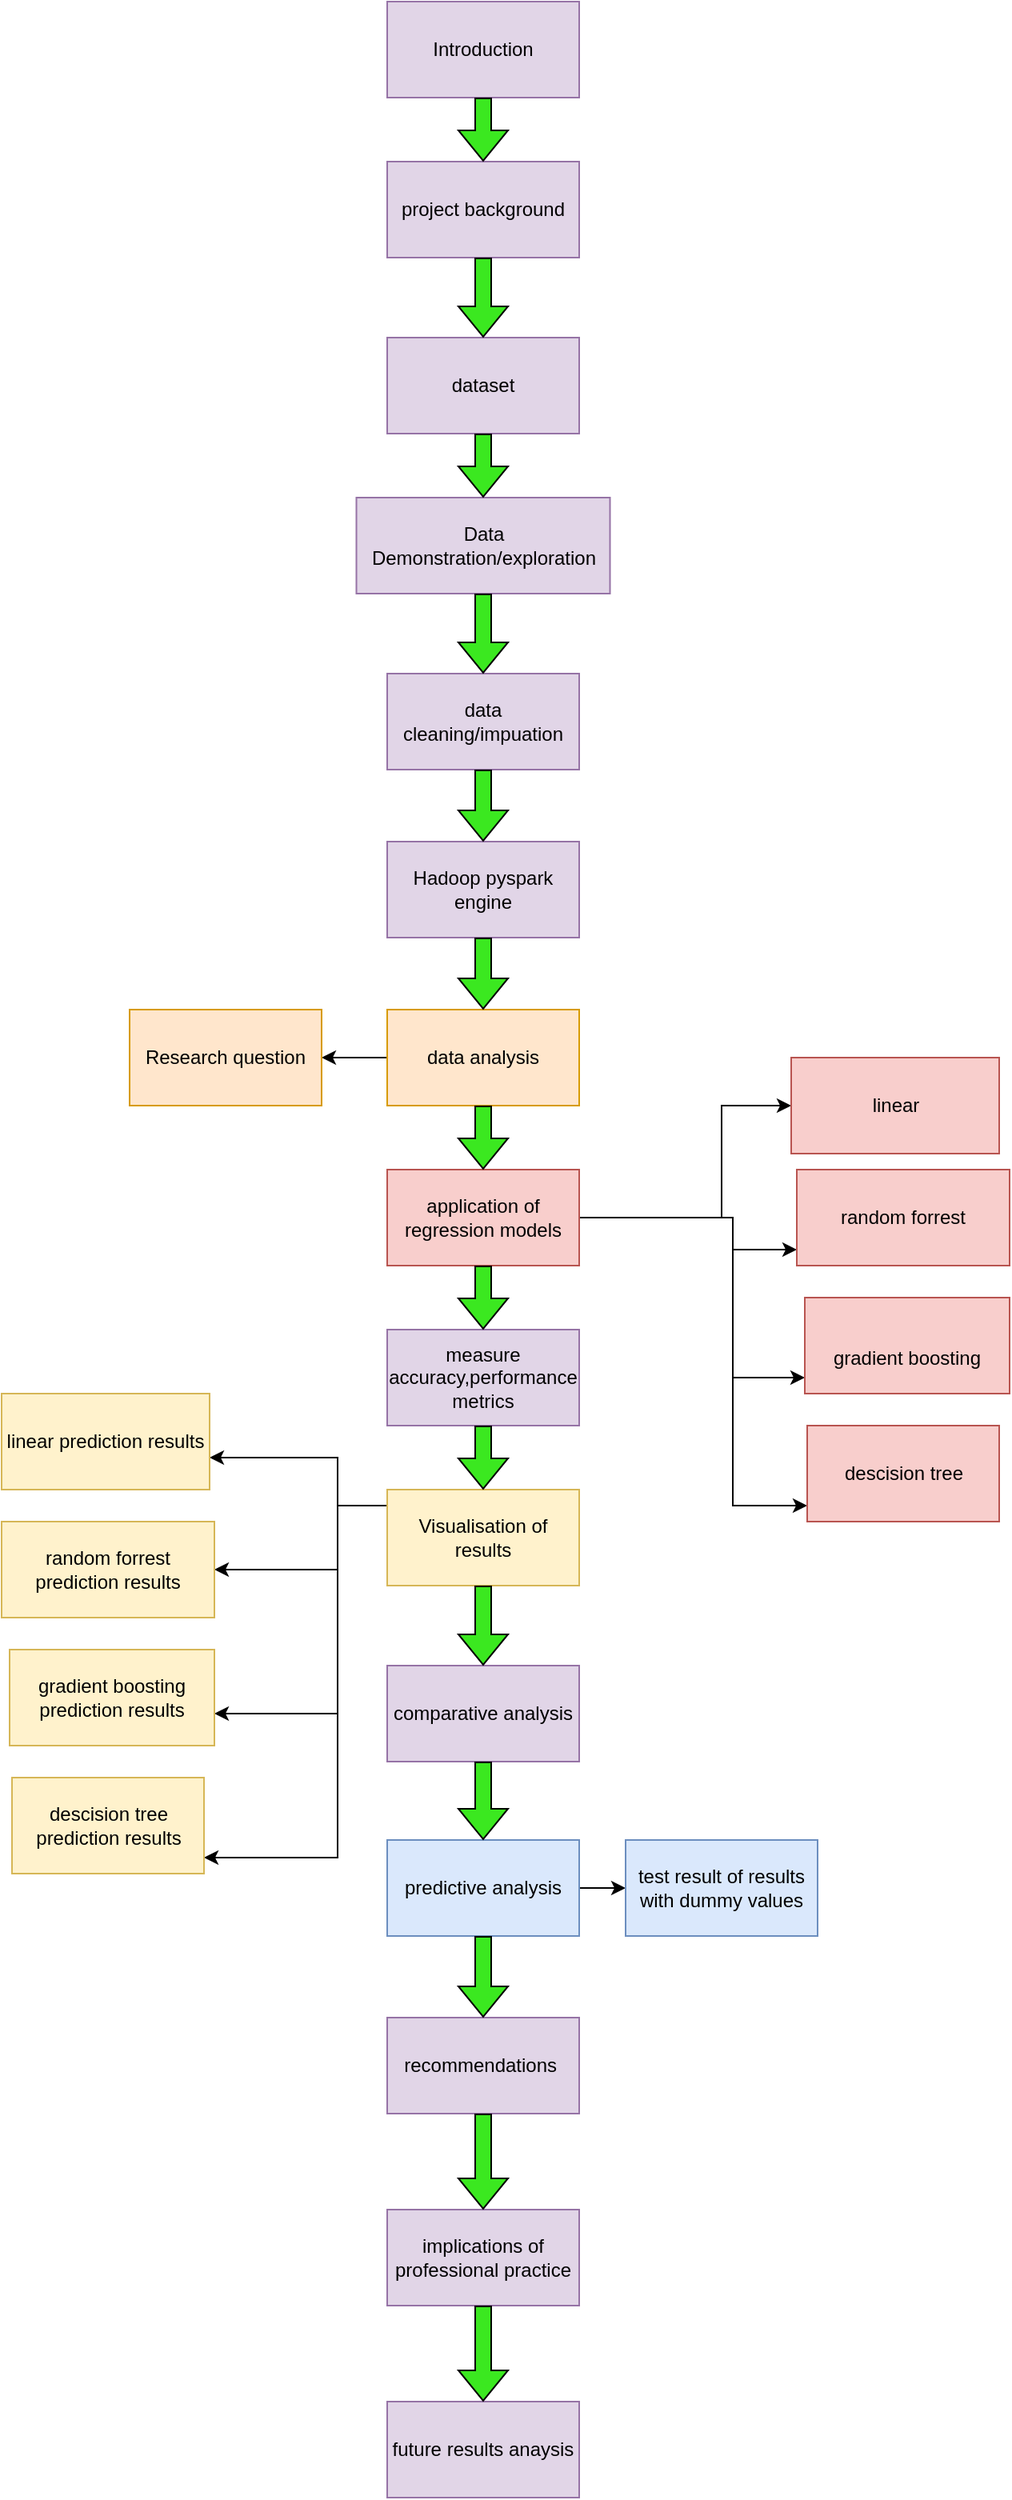 <mxfile version="20.3.0" type="device"><diagram id="C5RBs43oDa-KdzZeNtuy" name="Page-1"><mxGraphModel dx="1038" dy="649" grid="1" gridSize="10" guides="1" tooltips="1" connect="1" arrows="1" fold="1" page="1" pageScale="1" pageWidth="827" pageHeight="1169" math="0" shadow="0"><root><mxCell id="WIyWlLk6GJQsqaUBKTNV-0"/><mxCell id="WIyWlLk6GJQsqaUBKTNV-1" parent="WIyWlLk6GJQsqaUBKTNV-0"/><mxCell id="utOqxMnaWdYdPfF11MEj-0" value="dataset" style="rounded=0;whiteSpace=wrap;html=1;fillColor=#e1d5e7;strokeColor=#9673a6;" vertex="1" parent="WIyWlLk6GJQsqaUBKTNV-1"><mxGeometry x="781" y="230" width="120" height="60" as="geometry"/></mxCell><mxCell id="utOqxMnaWdYdPfF11MEj-3" value="Data Demonstration/exploration" style="rounded=0;whiteSpace=wrap;html=1;fillColor=#e1d5e7;strokeColor=#9673a6;" vertex="1" parent="WIyWlLk6GJQsqaUBKTNV-1"><mxGeometry x="761.75" y="330" width="158.5" height="60" as="geometry"/></mxCell><mxCell id="utOqxMnaWdYdPfF11MEj-4" value="data cleaning/impuation" style="rounded=0;whiteSpace=wrap;html=1;fillColor=#e1d5e7;strokeColor=#9673a6;" vertex="1" parent="WIyWlLk6GJQsqaUBKTNV-1"><mxGeometry x="781" y="440" width="120" height="60" as="geometry"/></mxCell><mxCell id="utOqxMnaWdYdPfF11MEj-5" value="Hadoop pyspark engine" style="rounded=0;whiteSpace=wrap;html=1;fillColor=#e1d5e7;strokeColor=#9673a6;" vertex="1" parent="WIyWlLk6GJQsqaUBKTNV-1"><mxGeometry x="781" y="545" width="120" height="60" as="geometry"/></mxCell><mxCell id="utOqxMnaWdYdPfF11MEj-22" style="edgeStyle=orthogonalEdgeStyle;rounded=0;orthogonalLoop=1;jettySize=auto;html=1;" edge="1" parent="WIyWlLk6GJQsqaUBKTNV-1" source="utOqxMnaWdYdPfF11MEj-7" target="utOqxMnaWdYdPfF11MEj-82"><mxGeometry relative="1" as="geometry"><mxPoint x="590" y="635" as="targetPoint"/></mxGeometry></mxCell><mxCell id="utOqxMnaWdYdPfF11MEj-7" value="data analysis" style="rounded=0;whiteSpace=wrap;html=1;fillColor=#ffe6cc;strokeColor=#d79b00;" vertex="1" parent="WIyWlLk6GJQsqaUBKTNV-1"><mxGeometry x="781" y="650" width="120" height="60" as="geometry"/></mxCell><mxCell id="utOqxMnaWdYdPfF11MEj-15" value="Introduction" style="rounded=0;whiteSpace=wrap;html=1;fillColor=#e1d5e7;strokeColor=#9673a6;" vertex="1" parent="WIyWlLk6GJQsqaUBKTNV-1"><mxGeometry x="781" y="20" width="120" height="60" as="geometry"/></mxCell><mxCell id="utOqxMnaWdYdPfF11MEj-16" value="project background" style="rounded=0;whiteSpace=wrap;html=1;fillColor=#e1d5e7;strokeColor=#9673a6;" vertex="1" parent="WIyWlLk6GJQsqaUBKTNV-1"><mxGeometry x="781" y="120" width="120" height="60" as="geometry"/></mxCell><mxCell id="utOqxMnaWdYdPfF11MEj-28" style="edgeStyle=orthogonalEdgeStyle;rounded=0;orthogonalLoop=1;jettySize=auto;html=1;" edge="1" parent="WIyWlLk6GJQsqaUBKTNV-1" source="utOqxMnaWdYdPfF11MEj-24" target="utOqxMnaWdYdPfF11MEj-27"><mxGeometry relative="1" as="geometry"><mxPoint x="898" y="730" as="sourcePoint"/><mxPoint x="1037" y="730" as="targetPoint"/><Array as="points"><mxPoint x="990" y="780"/><mxPoint x="990" y="710"/></Array></mxGeometry></mxCell><mxCell id="utOqxMnaWdYdPfF11MEj-43" style="edgeStyle=orthogonalEdgeStyle;rounded=0;orthogonalLoop=1;jettySize=auto;html=1;" edge="1" parent="WIyWlLk6GJQsqaUBKTNV-1" source="utOqxMnaWdYdPfF11MEj-24" target="utOqxMnaWdYdPfF11MEj-42"><mxGeometry relative="1" as="geometry"><mxPoint x="898" y="730" as="sourcePoint"/><Array as="points"><mxPoint x="997" y="780"/><mxPoint x="997" y="800"/></Array></mxGeometry></mxCell><mxCell id="utOqxMnaWdYdPfF11MEj-45" style="edgeStyle=orthogonalEdgeStyle;rounded=0;orthogonalLoop=1;jettySize=auto;html=1;" edge="1" parent="WIyWlLk6GJQsqaUBKTNV-1" source="utOqxMnaWdYdPfF11MEj-24" target="utOqxMnaWdYdPfF11MEj-44"><mxGeometry relative="1" as="geometry"><mxPoint x="898" y="730" as="sourcePoint"/><Array as="points"><mxPoint x="997" y="780"/><mxPoint x="997" y="880"/></Array></mxGeometry></mxCell><mxCell id="utOqxMnaWdYdPfF11MEj-47" style="edgeStyle=orthogonalEdgeStyle;rounded=0;orthogonalLoop=1;jettySize=auto;html=1;" edge="1" parent="WIyWlLk6GJQsqaUBKTNV-1" source="utOqxMnaWdYdPfF11MEj-24" target="utOqxMnaWdYdPfF11MEj-46"><mxGeometry relative="1" as="geometry"><mxPoint x="898" y="730" as="sourcePoint"/><Array as="points"><mxPoint x="997" y="780"/><mxPoint x="997" y="960"/></Array></mxGeometry></mxCell><mxCell id="utOqxMnaWdYdPfF11MEj-24" value="application of regression models" style="rounded=0;whiteSpace=wrap;html=1;fillColor=#f8cecc;strokeColor=#b85450;" vertex="1" parent="WIyWlLk6GJQsqaUBKTNV-1"><mxGeometry x="781" y="750" width="120" height="60" as="geometry"/></mxCell><mxCell id="utOqxMnaWdYdPfF11MEj-26" value="measure accuracy,performance metrics" style="rounded=0;whiteSpace=wrap;html=1;fillColor=#e1d5e7;strokeColor=#9673a6;" vertex="1" parent="WIyWlLk6GJQsqaUBKTNV-1"><mxGeometry x="781" y="850" width="120" height="60" as="geometry"/></mxCell><mxCell id="utOqxMnaWdYdPfF11MEj-27" value="linear&lt;br&gt;" style="rounded=0;whiteSpace=wrap;html=1;fillColor=#f8cecc;strokeColor=#b85450;" vertex="1" parent="WIyWlLk6GJQsqaUBKTNV-1"><mxGeometry x="1033.5" y="680" width="130" height="60" as="geometry"/></mxCell><mxCell id="utOqxMnaWdYdPfF11MEj-52" style="edgeStyle=orthogonalEdgeStyle;rounded=0;orthogonalLoop=1;jettySize=auto;html=1;" edge="1" parent="WIyWlLk6GJQsqaUBKTNV-1" source="utOqxMnaWdYdPfF11MEj-30" target="utOqxMnaWdYdPfF11MEj-48"><mxGeometry relative="1" as="geometry"><Array as="points"><mxPoint x="750" y="960"/><mxPoint x="750" y="930"/></Array></mxGeometry></mxCell><mxCell id="utOqxMnaWdYdPfF11MEj-53" style="edgeStyle=orthogonalEdgeStyle;rounded=0;orthogonalLoop=1;jettySize=auto;html=1;" edge="1" parent="WIyWlLk6GJQsqaUBKTNV-1" source="utOqxMnaWdYdPfF11MEj-30" target="utOqxMnaWdYdPfF11MEj-49"><mxGeometry relative="1" as="geometry"><Array as="points"><mxPoint x="750" y="960"/><mxPoint x="750" y="1000"/></Array></mxGeometry></mxCell><mxCell id="utOqxMnaWdYdPfF11MEj-54" style="edgeStyle=orthogonalEdgeStyle;rounded=0;orthogonalLoop=1;jettySize=auto;html=1;" edge="1" parent="WIyWlLk6GJQsqaUBKTNV-1" source="utOqxMnaWdYdPfF11MEj-30" target="utOqxMnaWdYdPfF11MEj-50"><mxGeometry relative="1" as="geometry"><Array as="points"><mxPoint x="750" y="960"/><mxPoint x="750" y="1090"/></Array></mxGeometry></mxCell><mxCell id="utOqxMnaWdYdPfF11MEj-55" style="edgeStyle=orthogonalEdgeStyle;rounded=0;orthogonalLoop=1;jettySize=auto;html=1;" edge="1" parent="WIyWlLk6GJQsqaUBKTNV-1" source="utOqxMnaWdYdPfF11MEj-30" target="utOqxMnaWdYdPfF11MEj-51"><mxGeometry relative="1" as="geometry"><Array as="points"><mxPoint x="750" y="960"/><mxPoint x="750" y="1180"/></Array></mxGeometry></mxCell><mxCell id="utOqxMnaWdYdPfF11MEj-30" value="Visualisation of results" style="rounded=0;whiteSpace=wrap;html=1;fillColor=#fff2cc;strokeColor=#d6b656;" vertex="1" parent="WIyWlLk6GJQsqaUBKTNV-1"><mxGeometry x="781" y="950" width="120" height="60" as="geometry"/></mxCell><mxCell id="utOqxMnaWdYdPfF11MEj-41" style="edgeStyle=orthogonalEdgeStyle;rounded=0;orthogonalLoop=1;jettySize=auto;html=1;" edge="1" parent="WIyWlLk6GJQsqaUBKTNV-1" source="utOqxMnaWdYdPfF11MEj-31" target="utOqxMnaWdYdPfF11MEj-32"><mxGeometry relative="1" as="geometry"/></mxCell><mxCell id="utOqxMnaWdYdPfF11MEj-31" value="predictive analysis" style="rounded=0;whiteSpace=wrap;html=1;fillColor=#dae8fc;strokeColor=#6c8ebf;" vertex="1" parent="WIyWlLk6GJQsqaUBKTNV-1"><mxGeometry x="781" y="1169" width="120" height="60" as="geometry"/></mxCell><mxCell id="utOqxMnaWdYdPfF11MEj-32" value="test result of results with dummy values" style="rounded=0;whiteSpace=wrap;html=1;fillColor=#dae8fc;strokeColor=#6c8ebf;" vertex="1" parent="WIyWlLk6GJQsqaUBKTNV-1"><mxGeometry x="930" y="1169" width="120" height="60" as="geometry"/></mxCell><mxCell id="utOqxMnaWdYdPfF11MEj-33" value="comparative analysis" style="rounded=0;whiteSpace=wrap;html=1;fillColor=#e1d5e7;strokeColor=#9673a6;" vertex="1" parent="WIyWlLk6GJQsqaUBKTNV-1"><mxGeometry x="781" y="1060" width="120" height="60" as="geometry"/></mxCell><mxCell id="utOqxMnaWdYdPfF11MEj-34" value="recommendations&amp;nbsp;" style="rounded=0;whiteSpace=wrap;html=1;fillColor=#e1d5e7;strokeColor=#9673a6;" vertex="1" parent="WIyWlLk6GJQsqaUBKTNV-1"><mxGeometry x="781" y="1280" width="120" height="60" as="geometry"/></mxCell><mxCell id="utOqxMnaWdYdPfF11MEj-35" value="implications of professional practice" style="rounded=0;whiteSpace=wrap;html=1;fillColor=#e1d5e7;strokeColor=#9673a6;" vertex="1" parent="WIyWlLk6GJQsqaUBKTNV-1"><mxGeometry x="781" y="1400" width="120" height="60" as="geometry"/></mxCell><mxCell id="utOqxMnaWdYdPfF11MEj-36" value="future results anaysis" style="rounded=0;whiteSpace=wrap;html=1;fillColor=#e1d5e7;strokeColor=#9673a6;" vertex="1" parent="WIyWlLk6GJQsqaUBKTNV-1"><mxGeometry x="781" y="1520" width="120" height="60" as="geometry"/></mxCell><mxCell id="utOqxMnaWdYdPfF11MEj-42" value="random forrest" style="rounded=0;whiteSpace=wrap;html=1;fillColor=#f8cecc;strokeColor=#b85450;" vertex="1" parent="WIyWlLk6GJQsqaUBKTNV-1"><mxGeometry x="1037" y="750" width="133" height="60" as="geometry"/></mxCell><mxCell id="utOqxMnaWdYdPfF11MEj-44" value="&lt;br&gt;gradient boosting" style="rounded=0;whiteSpace=wrap;html=1;fillColor=#f8cecc;strokeColor=#b85450;" vertex="1" parent="WIyWlLk6GJQsqaUBKTNV-1"><mxGeometry x="1042" y="830" width="128" height="60" as="geometry"/></mxCell><mxCell id="utOqxMnaWdYdPfF11MEj-46" value="descision tree" style="rounded=0;whiteSpace=wrap;html=1;fillColor=#f8cecc;strokeColor=#b85450;" vertex="1" parent="WIyWlLk6GJQsqaUBKTNV-1"><mxGeometry x="1043.5" y="910" width="120" height="60" as="geometry"/></mxCell><mxCell id="utOqxMnaWdYdPfF11MEj-48" value="linear prediction results" style="rounded=0;whiteSpace=wrap;html=1;fillColor=#fff2cc;strokeColor=#d6b656;" vertex="1" parent="WIyWlLk6GJQsqaUBKTNV-1"><mxGeometry x="540" y="890" width="130" height="60" as="geometry"/></mxCell><mxCell id="utOqxMnaWdYdPfF11MEj-49" value="random forrest prediction results" style="rounded=0;whiteSpace=wrap;html=1;fillColor=#fff2cc;strokeColor=#d6b656;" vertex="1" parent="WIyWlLk6GJQsqaUBKTNV-1"><mxGeometry x="540" y="970" width="133" height="60" as="geometry"/></mxCell><mxCell id="utOqxMnaWdYdPfF11MEj-50" value="gradient boosting prediction results" style="rounded=0;whiteSpace=wrap;html=1;fillColor=#fff2cc;strokeColor=#d6b656;" vertex="1" parent="WIyWlLk6GJQsqaUBKTNV-1"><mxGeometry x="545" y="1050" width="128" height="60" as="geometry"/></mxCell><mxCell id="utOqxMnaWdYdPfF11MEj-51" value="descision tree&lt;br&gt;prediction results" style="rounded=0;whiteSpace=wrap;html=1;fillColor=#fff2cc;strokeColor=#d6b656;" vertex="1" parent="WIyWlLk6GJQsqaUBKTNV-1"><mxGeometry x="546.5" y="1130" width="120" height="60" as="geometry"/></mxCell><mxCell id="utOqxMnaWdYdPfF11MEj-61" value="" style="shape=flexArrow;endArrow=classic;html=1;rounded=0;fillColor=#3BE820;strokeColor=#000000;" edge="1" parent="WIyWlLk6GJQsqaUBKTNV-1" source="utOqxMnaWdYdPfF11MEj-15" target="utOqxMnaWdYdPfF11MEj-16"><mxGeometry width="50" height="50" relative="1" as="geometry"><mxPoint x="860" y="-140" as="sourcePoint"/><mxPoint x="950" y="-190" as="targetPoint"/><Array as="points"/></mxGeometry></mxCell><mxCell id="utOqxMnaWdYdPfF11MEj-62" value="" style="shape=flexArrow;endArrow=classic;html=1;rounded=0;fillColor=#3BE820;strokeColor=#000000;" edge="1" parent="WIyWlLk6GJQsqaUBKTNV-1" source="utOqxMnaWdYdPfF11MEj-16" target="utOqxMnaWdYdPfF11MEj-0"><mxGeometry width="50" height="50" relative="1" as="geometry"><mxPoint x="897" y="-46" as="sourcePoint"/><mxPoint x="897" y="34" as="targetPoint"/><Array as="points"/></mxGeometry></mxCell><mxCell id="utOqxMnaWdYdPfF11MEj-68" value="" style="shape=flexArrow;endArrow=classic;html=1;rounded=0;fillColor=#3BE820;" edge="1" parent="WIyWlLk6GJQsqaUBKTNV-1" source="utOqxMnaWdYdPfF11MEj-0" target="utOqxMnaWdYdPfF11MEj-3"><mxGeometry width="50" height="50" relative="1" as="geometry"><mxPoint x="860" y="190" as="sourcePoint"/><mxPoint x="910" y="140" as="targetPoint"/></mxGeometry></mxCell><mxCell id="utOqxMnaWdYdPfF11MEj-71" value="" style="shape=flexArrow;endArrow=classic;html=1;rounded=0;fillColor=#3BE820;" edge="1" parent="WIyWlLk6GJQsqaUBKTNV-1" source="utOqxMnaWdYdPfF11MEj-3" target="utOqxMnaWdYdPfF11MEj-4"><mxGeometry width="50" height="50" relative="1" as="geometry"><mxPoint x="900" y="310" as="sourcePoint"/><mxPoint x="950" y="260" as="targetPoint"/></mxGeometry></mxCell><mxCell id="utOqxMnaWdYdPfF11MEj-72" value="" style="shape=flexArrow;endArrow=classic;html=1;rounded=0;fillColor=#3BE820;" edge="1" parent="WIyWlLk6GJQsqaUBKTNV-1" source="utOqxMnaWdYdPfF11MEj-4" target="utOqxMnaWdYdPfF11MEj-5"><mxGeometry width="50" height="50" relative="1" as="geometry"><mxPoint x="940" y="460" as="sourcePoint"/><mxPoint x="990" y="410" as="targetPoint"/></mxGeometry></mxCell><mxCell id="utOqxMnaWdYdPfF11MEj-73" value="" style="shape=flexArrow;endArrow=classic;html=1;rounded=0;fillColor=#3BE820;" edge="1" parent="WIyWlLk6GJQsqaUBKTNV-1" source="utOqxMnaWdYdPfF11MEj-5" target="utOqxMnaWdYdPfF11MEj-7"><mxGeometry width="50" height="50" relative="1" as="geometry"><mxPoint x="820" y="560" as="sourcePoint"/><mxPoint x="870" y="510" as="targetPoint"/></mxGeometry></mxCell><mxCell id="utOqxMnaWdYdPfF11MEj-74" value="" style="shape=flexArrow;endArrow=classic;html=1;rounded=0;fillColor=#3BE820;" edge="1" parent="WIyWlLk6GJQsqaUBKTNV-1" source="utOqxMnaWdYdPfF11MEj-7" target="utOqxMnaWdYdPfF11MEj-24"><mxGeometry width="50" height="50" relative="1" as="geometry"><mxPoint x="820" y="730" as="sourcePoint"/><mxPoint x="870" y="680" as="targetPoint"/></mxGeometry></mxCell><mxCell id="utOqxMnaWdYdPfF11MEj-75" value="" style="shape=flexArrow;endArrow=classic;html=1;rounded=0;fillColor=#3BE820;" edge="1" parent="WIyWlLk6GJQsqaUBKTNV-1" source="utOqxMnaWdYdPfF11MEj-24" target="utOqxMnaWdYdPfF11MEj-26"><mxGeometry width="50" height="50" relative="1" as="geometry"><mxPoint x="820" y="850" as="sourcePoint"/><mxPoint x="870" y="800" as="targetPoint"/></mxGeometry></mxCell><mxCell id="utOqxMnaWdYdPfF11MEj-76" value="" style="shape=flexArrow;endArrow=classic;html=1;rounded=0;fillColor=#3BE820;" edge="1" parent="WIyWlLk6GJQsqaUBKTNV-1" source="utOqxMnaWdYdPfF11MEj-26" target="utOqxMnaWdYdPfF11MEj-30"><mxGeometry width="50" height="50" relative="1" as="geometry"><mxPoint x="930" y="910" as="sourcePoint"/><mxPoint x="980" y="860" as="targetPoint"/></mxGeometry></mxCell><mxCell id="utOqxMnaWdYdPfF11MEj-77" value="" style="shape=flexArrow;endArrow=classic;html=1;rounded=0;fillColor=#3BE820;" edge="1" parent="WIyWlLk6GJQsqaUBKTNV-1" source="utOqxMnaWdYdPfF11MEj-30" target="utOqxMnaWdYdPfF11MEj-33"><mxGeometry width="50" height="50" relative="1" as="geometry"><mxPoint x="820" y="1070" as="sourcePoint"/><mxPoint x="870" y="1020" as="targetPoint"/></mxGeometry></mxCell><mxCell id="utOqxMnaWdYdPfF11MEj-78" value="" style="shape=flexArrow;endArrow=classic;html=1;rounded=0;fillColor=#3BE820;" edge="1" parent="WIyWlLk6GJQsqaUBKTNV-1" source="utOqxMnaWdYdPfF11MEj-33" target="utOqxMnaWdYdPfF11MEj-31"><mxGeometry width="50" height="50" relative="1" as="geometry"><mxPoint x="810" y="1151" as="sourcePoint"/><mxPoint x="950" y="1111" as="targetPoint"/></mxGeometry></mxCell><mxCell id="utOqxMnaWdYdPfF11MEj-79" value="" style="shape=flexArrow;endArrow=classic;html=1;rounded=0;fillColor=#3BE820;" edge="1" parent="WIyWlLk6GJQsqaUBKTNV-1" source="utOqxMnaWdYdPfF11MEj-31" target="utOqxMnaWdYdPfF11MEj-34"><mxGeometry width="50" height="50" relative="1" as="geometry"><mxPoint x="1040" y="1311" as="sourcePoint"/><mxPoint x="1090" y="1261" as="targetPoint"/></mxGeometry></mxCell><mxCell id="utOqxMnaWdYdPfF11MEj-80" value="" style="shape=flexArrow;endArrow=classic;html=1;rounded=0;fillColor=#3BE820;" edge="1" parent="WIyWlLk6GJQsqaUBKTNV-1" source="utOqxMnaWdYdPfF11MEj-34" target="utOqxMnaWdYdPfF11MEj-35"><mxGeometry width="50" height="50" relative="1" as="geometry"><mxPoint x="930" y="1401" as="sourcePoint"/><mxPoint x="980" y="1351" as="targetPoint"/></mxGeometry></mxCell><mxCell id="utOqxMnaWdYdPfF11MEj-81" value="" style="shape=flexArrow;endArrow=classic;html=1;rounded=0;fillColor=#3BE820;" edge="1" parent="WIyWlLk6GJQsqaUBKTNV-1" source="utOqxMnaWdYdPfF11MEj-35" target="utOqxMnaWdYdPfF11MEj-36"><mxGeometry width="50" height="50" relative="1" as="geometry"><mxPoint x="930" y="1521" as="sourcePoint"/><mxPoint x="980" y="1471" as="targetPoint"/></mxGeometry></mxCell><mxCell id="utOqxMnaWdYdPfF11MEj-82" value="Research question" style="rounded=0;whiteSpace=wrap;html=1;fillColor=#ffe6cc;strokeColor=#d79b00;" vertex="1" parent="WIyWlLk6GJQsqaUBKTNV-1"><mxGeometry x="620" y="650" width="120" height="60" as="geometry"/></mxCell></root></mxGraphModel></diagram></mxfile>